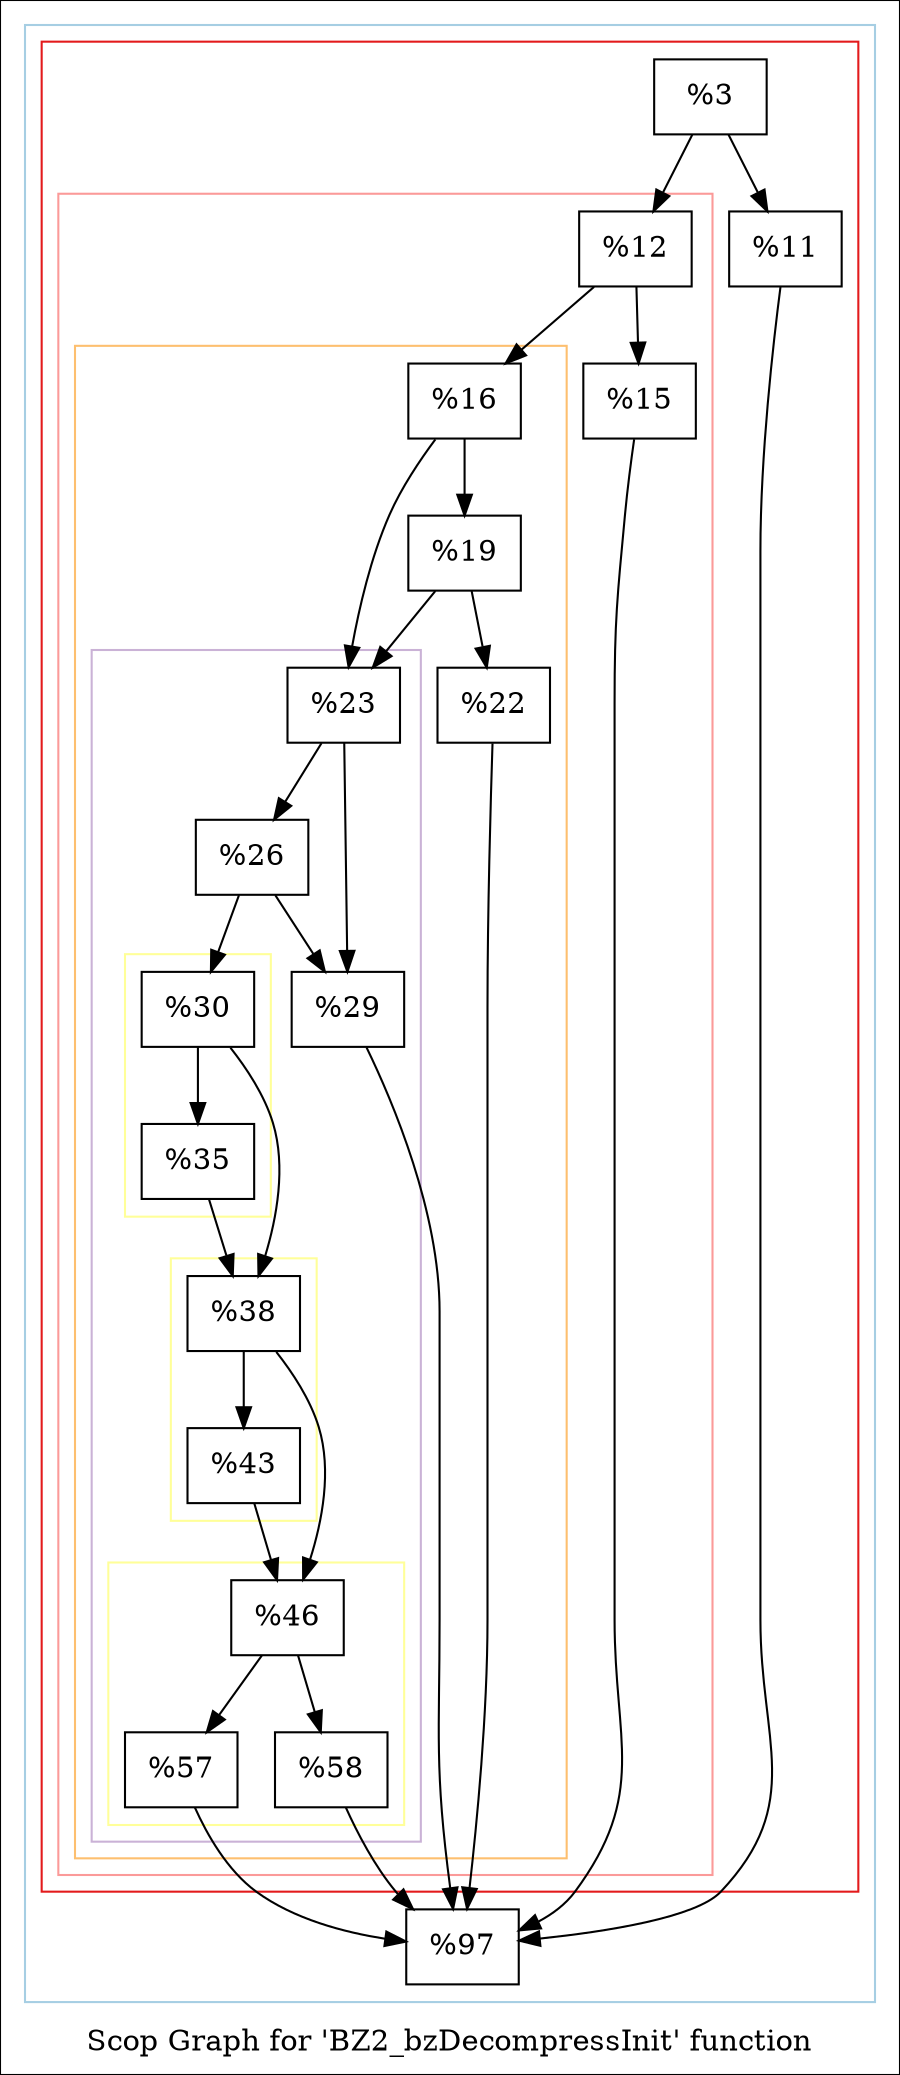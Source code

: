 digraph "Scop Graph for 'BZ2_bzDecompressInit' function" {
	label="Scop Graph for 'BZ2_bzDecompressInit' function";

	Node0x18ef970 [shape=record,label="{%3}"];
	Node0x18ef970 -> Node0x18541c0;
	Node0x18ef970 -> Node0x182ca20;
	Node0x18541c0 [shape=record,label="{%12}"];
	Node0x18541c0 -> Node0x16a1ee0;
	Node0x18541c0 -> Node0x1748dd0;
	Node0x16a1ee0 [shape=record,label="{%15}"];
	Node0x16a1ee0 -> Node0x1838480;
	Node0x1838480 [shape=record,label="{%97}"];
	Node0x1748dd0 [shape=record,label="{%16}"];
	Node0x1748dd0 -> Node0x18e6b10;
	Node0x1748dd0 -> Node0x1845600;
	Node0x18e6b10 [shape=record,label="{%19}"];
	Node0x18e6b10 -> Node0x1685e80;
	Node0x18e6b10 -> Node0x1845600;
	Node0x1685e80 [shape=record,label="{%22}"];
	Node0x1685e80 -> Node0x1838480;
	Node0x1845600 [shape=record,label="{%23}"];
	Node0x1845600 -> Node0x1840730;
	Node0x1845600 -> Node0x1827a60;
	Node0x1840730 [shape=record,label="{%29}"];
	Node0x1840730 -> Node0x1838480;
	Node0x1827a60 [shape=record,label="{%26}"];
	Node0x1827a60 -> Node0x1840730;
	Node0x1827a60 -> Node0x18caba0;
	Node0x18caba0 [shape=record,label="{%30}"];
	Node0x18caba0 -> Node0x18df230;
	Node0x18caba0 -> Node0x17890a0;
	Node0x18df230 [shape=record,label="{%35}"];
	Node0x18df230 -> Node0x17890a0;
	Node0x17890a0 [shape=record,label="{%38}"];
	Node0x17890a0 -> Node0x184ad80;
	Node0x17890a0 -> Node0x18354c0;
	Node0x184ad80 [shape=record,label="{%43}"];
	Node0x184ad80 -> Node0x18354c0;
	Node0x18354c0 [shape=record,label="{%46}"];
	Node0x18354c0 -> Node0x18cac20;
	Node0x18354c0 -> Node0x17421a0;
	Node0x18cac20 [shape=record,label="{%57}"];
	Node0x18cac20 -> Node0x1838480;
	Node0x17421a0 [shape=record,label="{%58}"];
	Node0x17421a0 -> Node0x1838480;
	Node0x182ca20 [shape=record,label="{%11}"];
	Node0x182ca20 -> Node0x1838480;
	colorscheme = "paired12"
        subgraph cluster_0x18ff570 {
          label = "";
          style = solid;
          color = 1
          subgraph cluster_0x18e90a0 {
            label = "";
            style = solid;
            color = 6
            subgraph cluster_0x1968270 {
              label = "";
              style = solid;
              color = 5
              subgraph cluster_0x1942630 {
                label = "";
                style = solid;
                color = 7
                subgraph cluster_0x1900d40 {
                  label = "";
                  style = solid;
                  color = 9
                  subgraph cluster_0x1846e90 {
                    label = "";
                    style = solid;
                    color = 11
                    Node0x18caba0;
                    Node0x18df230;
                  }
                  subgraph cluster_0x18d2190 {
                    label = "";
                    style = solid;
                    color = 11
                    Node0x17890a0;
                    Node0x184ad80;
                  }
                  subgraph cluster_0x192ac90 {
                    label = "";
                    style = solid;
                    color = 11
                    Node0x18354c0;
                    Node0x18cac20;
                    Node0x17421a0;
                  }
                  Node0x1845600;
                  Node0x1840730;
                  Node0x1827a60;
                }
                Node0x1748dd0;
                Node0x18e6b10;
                Node0x1685e80;
              }
              Node0x18541c0;
              Node0x16a1ee0;
            }
            Node0x18ef970;
            Node0x182ca20;
          }
          Node0x1838480;
        }
}
